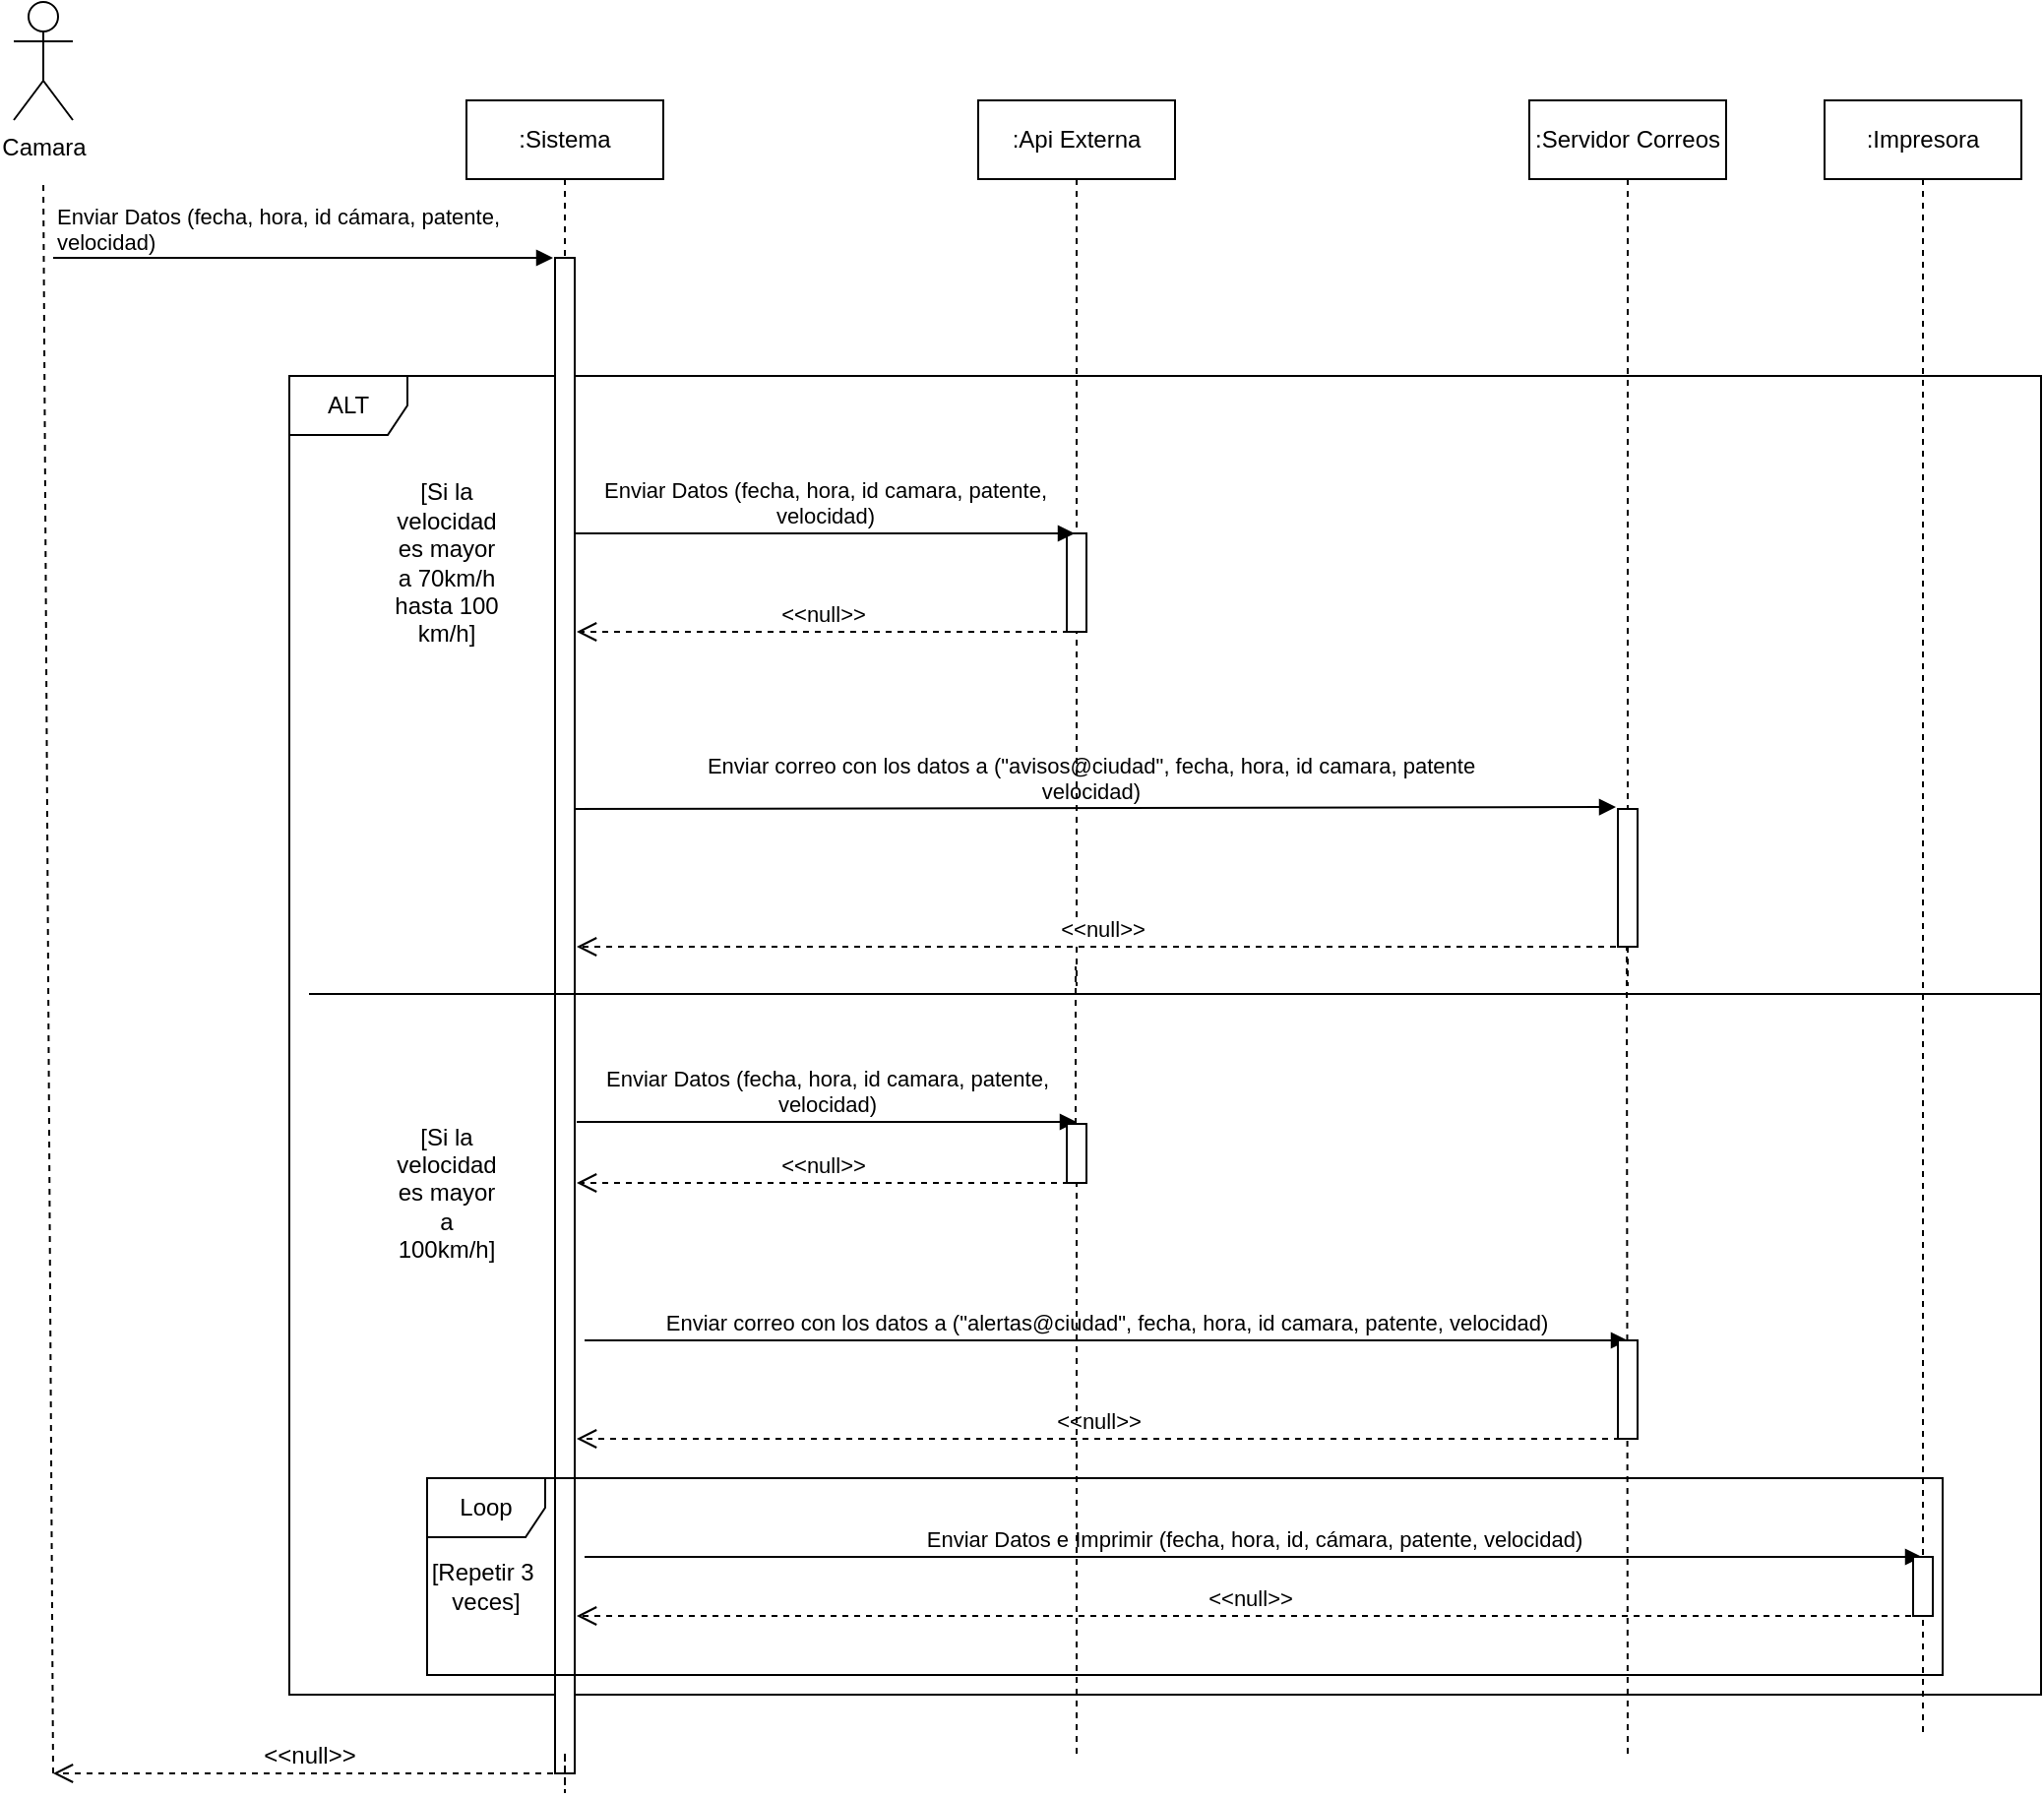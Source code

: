 <mxfile version="20.5.1" type="github">
  <diagram id="kgpKYQtTHZ0yAKxKKP6v" name="Page-1">
    <mxGraphModel dx="1157" dy="643" grid="1" gridSize="10" guides="1" tooltips="1" connect="1" arrows="1" fold="1" page="1" pageScale="1" pageWidth="850" pageHeight="1100" math="0" shadow="0">
      <root>
        <mxCell id="0" />
        <mxCell id="1" parent="0" />
        <mxCell id="IWXjz15hpdKIAv0XJfjp-61" value="ALT" style="shape=umlFrame;whiteSpace=wrap;html=1;strokeColor=default;fontFamily=Helvetica;fontSize=12;fontColor=default;fillColor=default;" parent="1" vertex="1">
          <mxGeometry x="190" y="260" width="890" height="670" as="geometry" />
        </mxCell>
        <mxCell id="IWXjz15hpdKIAv0XJfjp-43" value="Enviar correo con los datos a (&quot;alertas@ciudad&quot;, fecha, hora, id camara, patente, velocidad)" style="html=1;verticalAlign=bottom;endArrow=block;rounded=0;" parent="1" edge="1">
          <mxGeometry width="80" relative="1" as="geometry">
            <mxPoint x="340" y="750" as="sourcePoint" />
            <mxPoint x="870" y="750" as="targetPoint" />
          </mxGeometry>
        </mxCell>
        <mxCell id="IWXjz15hpdKIAv0XJfjp-1" value="Camara" style="shape=umlActor;verticalLabelPosition=bottom;verticalAlign=top;html=1;outlineConnect=0;" parent="1" vertex="1">
          <mxGeometry x="50" y="70" width="30" height="60" as="geometry" />
        </mxCell>
        <mxCell id="IWXjz15hpdKIAv0XJfjp-5" value="" style="endArrow=none;dashed=1;html=1;rounded=0;" parent="1" edge="1">
          <mxGeometry width="50" height="50" relative="1" as="geometry">
            <mxPoint x="70" y="970" as="sourcePoint" />
            <mxPoint x="65" y="160" as="targetPoint" />
          </mxGeometry>
        </mxCell>
        <mxCell id="IWXjz15hpdKIAv0XJfjp-8" value=":Sistema&lt;br&gt;" style="shape=umlLifeline;perimeter=lifelinePerimeter;whiteSpace=wrap;html=1;container=1;collapsible=0;recursiveResize=0;outlineConnect=0;" parent="1" vertex="1">
          <mxGeometry x="280" y="120" width="100" height="850" as="geometry" />
        </mxCell>
        <mxCell id="IWXjz15hpdKIAv0XJfjp-21" value="Enviar correo con los datos a (&quot;avisos@ciudad&quot;, fecha, hora, id camara, patente&lt;br&gt;velocidad)" style="html=1;verticalAlign=bottom;endArrow=block;rounded=0;entryX=-0.1;entryY=-0.014;entryDx=0;entryDy=0;entryPerimeter=0;" parent="IWXjz15hpdKIAv0XJfjp-8" target="IWXjz15hpdKIAv0XJfjp-55" edge="1">
          <mxGeometry width="80" relative="1" as="geometry">
            <mxPoint x="50" y="360" as="sourcePoint" />
            <mxPoint x="130" y="360" as="targetPoint" />
          </mxGeometry>
        </mxCell>
        <mxCell id="IWXjz15hpdKIAv0XJfjp-53" value="" style="html=1;points=[];perimeter=orthogonalPerimeter;" parent="IWXjz15hpdKIAv0XJfjp-8" vertex="1">
          <mxGeometry x="45" y="80" width="10" height="770" as="geometry" />
        </mxCell>
        <mxCell id="IWXjz15hpdKIAv0XJfjp-10" value="" style="endArrow=block;endFill=1;html=1;edgeStyle=orthogonalEdgeStyle;align=left;verticalAlign=top;rounded=0;" parent="1" edge="1">
          <mxGeometry x="-1" relative="1" as="geometry">
            <mxPoint x="70" y="200" as="sourcePoint" />
            <mxPoint x="324" y="200" as="targetPoint" />
          </mxGeometry>
        </mxCell>
        <mxCell id="IWXjz15hpdKIAv0XJfjp-11" value="Enviar Datos (fecha, hora, id cámara, patente,&lt;br&gt;velocidad)" style="edgeLabel;resizable=0;html=1;align=left;verticalAlign=bottom;" parent="IWXjz15hpdKIAv0XJfjp-10" connectable="0" vertex="1">
          <mxGeometry x="-1" relative="1" as="geometry" />
        </mxCell>
        <mxCell id="IWXjz15hpdKIAv0XJfjp-15" value=":Api Externa" style="shape=umlLifeline;perimeter=lifelinePerimeter;whiteSpace=wrap;html=1;container=1;collapsible=0;recursiveResize=0;outlineConnect=0;" parent="1" vertex="1">
          <mxGeometry x="540" y="120" width="100" height="450" as="geometry" />
        </mxCell>
        <mxCell id="IWXjz15hpdKIAv0XJfjp-19" value="&amp;lt;&amp;lt;null&amp;gt;&amp;gt;" style="html=1;verticalAlign=bottom;endArrow=open;dashed=1;endSize=8;rounded=0;" parent="IWXjz15hpdKIAv0XJfjp-15" edge="1">
          <mxGeometry relative="1" as="geometry">
            <mxPoint x="46" y="270" as="sourcePoint" />
            <mxPoint x="-204" y="270" as="targetPoint" />
          </mxGeometry>
        </mxCell>
        <mxCell id="IWXjz15hpdKIAv0XJfjp-54" value="" style="html=1;points=[];perimeter=orthogonalPerimeter;strokeColor=default;fontFamily=Helvetica;fontSize=12;fontColor=default;fillColor=default;" parent="IWXjz15hpdKIAv0XJfjp-15" vertex="1">
          <mxGeometry x="45" y="220" width="10" height="50" as="geometry" />
        </mxCell>
        <mxCell id="IWXjz15hpdKIAv0XJfjp-18" value="Enviar Datos (fecha, hora, id camara, patente, &lt;br&gt;velocidad)" style="html=1;verticalAlign=bottom;endArrow=block;rounded=0;entryX=0.5;entryY=0.1;entryDx=0;entryDy=0;entryPerimeter=0;" parent="1" edge="1">
          <mxGeometry width="80" relative="1" as="geometry">
            <mxPoint x="335" y="340" as="sourcePoint" />
            <mxPoint x="589" y="340" as="targetPoint" />
          </mxGeometry>
        </mxCell>
        <mxCell id="IWXjz15hpdKIAv0XJfjp-20" value=":Servidor Correos" style="shape=umlLifeline;perimeter=lifelinePerimeter;whiteSpace=wrap;html=1;container=1;collapsible=0;recursiveResize=0;outlineConnect=0;" parent="1" vertex="1">
          <mxGeometry x="820" y="120" width="100" height="450" as="geometry" />
        </mxCell>
        <mxCell id="IWXjz15hpdKIAv0XJfjp-22" value="&amp;lt;&amp;lt;null&amp;gt;&amp;gt;" style="html=1;verticalAlign=bottom;endArrow=open;dashed=1;endSize=8;rounded=0;" parent="IWXjz15hpdKIAv0XJfjp-20" edge="1">
          <mxGeometry relative="1" as="geometry">
            <mxPoint x="50" y="430" as="sourcePoint" />
            <mxPoint x="-484" y="430" as="targetPoint" />
          </mxGeometry>
        </mxCell>
        <mxCell id="IWXjz15hpdKIAv0XJfjp-55" value="" style="html=1;points=[];perimeter=orthogonalPerimeter;strokeColor=default;fontFamily=Helvetica;fontSize=12;fontColor=default;fillColor=default;" parent="IWXjz15hpdKIAv0XJfjp-20" vertex="1">
          <mxGeometry x="45" y="360" width="10" height="70" as="geometry" />
        </mxCell>
        <mxCell id="IWXjz15hpdKIAv0XJfjp-25" value="[Si la velocidad es mayor a 70km/h hasta 100 km/h]" style="text;html=1;strokeColor=none;fillColor=none;align=center;verticalAlign=middle;whiteSpace=wrap;rounded=0;" parent="1" vertex="1">
          <mxGeometry x="240" y="340" width="60" height="30" as="geometry" />
        </mxCell>
        <mxCell id="IWXjz15hpdKIAv0XJfjp-30" value=":Impresora" style="shape=umlLifeline;perimeter=lifelinePerimeter;whiteSpace=wrap;html=1;container=1;collapsible=0;recursiveResize=0;outlineConnect=0;" parent="1" vertex="1">
          <mxGeometry x="970" y="120" width="100" height="830" as="geometry" />
        </mxCell>
        <mxCell id="IWXjz15hpdKIAv0XJfjp-46" value="&amp;lt;&amp;lt;null&amp;gt;&amp;gt;" style="html=1;verticalAlign=bottom;endArrow=open;dashed=1;endSize=8;rounded=0;exitX=0.5;exitY=1;exitDx=0;exitDy=0;exitPerimeter=0;" parent="IWXjz15hpdKIAv0XJfjp-30" source="IWXjz15hpdKIAv0XJfjp-51" edge="1">
          <mxGeometry relative="1" as="geometry">
            <mxPoint x="36" y="770" as="sourcePoint" />
            <mxPoint x="-634" y="770" as="targetPoint" />
          </mxGeometry>
        </mxCell>
        <mxCell id="IWXjz15hpdKIAv0XJfjp-35" value="" style="endArrow=none;dashed=1;html=1;rounded=0;startArrow=none;" parent="1" source="IWXjz15hpdKIAv0XJfjp-56" edge="1">
          <mxGeometry width="50" height="50" relative="1" as="geometry">
            <mxPoint x="589.5" y="920" as="sourcePoint" />
            <mxPoint x="589.5" y="560" as="targetPoint" />
          </mxGeometry>
        </mxCell>
        <mxCell id="IWXjz15hpdKIAv0XJfjp-36" value="" style="endArrow=none;dashed=1;html=1;rounded=0;" parent="1" edge="1">
          <mxGeometry width="50" height="50" relative="1" as="geometry">
            <mxPoint x="870" y="960" as="sourcePoint" />
            <mxPoint x="869.5" y="550" as="targetPoint" />
          </mxGeometry>
        </mxCell>
        <mxCell id="IWXjz15hpdKIAv0XJfjp-40" value="Enviar Datos (fecha, hora, id camara, patente, &lt;br&gt;velocidad)" style="html=1;verticalAlign=bottom;endArrow=block;rounded=0;" parent="1" edge="1">
          <mxGeometry width="80" relative="1" as="geometry">
            <mxPoint x="336" y="639" as="sourcePoint" />
            <mxPoint x="590" y="639" as="targetPoint" />
          </mxGeometry>
        </mxCell>
        <mxCell id="IWXjz15hpdKIAv0XJfjp-41" value="&amp;lt;&amp;lt;null&amp;gt;&amp;gt;" style="html=1;verticalAlign=bottom;endArrow=open;dashed=1;endSize=8;rounded=0;" parent="1" edge="1">
          <mxGeometry relative="1" as="geometry">
            <mxPoint x="586" y="670" as="sourcePoint" />
            <mxPoint x="336" y="670" as="targetPoint" />
          </mxGeometry>
        </mxCell>
        <mxCell id="IWXjz15hpdKIAv0XJfjp-44" value="&amp;lt;&amp;lt;null&amp;gt;&amp;gt;" style="html=1;verticalAlign=bottom;endArrow=open;dashed=1;endSize=8;rounded=0;" parent="1" edge="1">
          <mxGeometry relative="1" as="geometry">
            <mxPoint x="866" y="800" as="sourcePoint" />
            <mxPoint x="336" y="800" as="targetPoint" />
          </mxGeometry>
        </mxCell>
        <mxCell id="IWXjz15hpdKIAv0XJfjp-45" value="Enviar Datos e Imprimir (fecha, hora, id, cámara, patente, velocidad)" style="html=1;verticalAlign=bottom;endArrow=block;rounded=0;" parent="1" target="IWXjz15hpdKIAv0XJfjp-30" edge="1">
          <mxGeometry width="80" relative="1" as="geometry">
            <mxPoint x="340" y="860" as="sourcePoint" />
            <mxPoint x="410" y="860" as="targetPoint" />
          </mxGeometry>
        </mxCell>
        <mxCell id="IWXjz15hpdKIAv0XJfjp-49" value="[Si la velocidad es mayor a 100km/h]" style="text;html=1;strokeColor=none;fillColor=none;align=center;verticalAlign=middle;whiteSpace=wrap;rounded=0;" parent="1" vertex="1">
          <mxGeometry x="240" y="660" width="60" height="30" as="geometry" />
        </mxCell>
        <mxCell id="IWXjz15hpdKIAv0XJfjp-50" value="" style="html=1;points=[];perimeter=orthogonalPerimeter;" parent="1" vertex="1">
          <mxGeometry x="865" y="750" width="10" height="50" as="geometry" />
        </mxCell>
        <mxCell id="IWXjz15hpdKIAv0XJfjp-51" value="" style="html=1;points=[];perimeter=orthogonalPerimeter;" parent="1" vertex="1">
          <mxGeometry x="1015" y="860" width="10" height="30" as="geometry" />
        </mxCell>
        <mxCell id="IWXjz15hpdKIAv0XJfjp-56" value="" style="html=1;points=[];perimeter=orthogonalPerimeter;strokeColor=default;fontFamily=Helvetica;fontSize=12;fontColor=default;fillColor=default;" parent="1" vertex="1">
          <mxGeometry x="585" y="640" width="10" height="30" as="geometry" />
        </mxCell>
        <mxCell id="IWXjz15hpdKIAv0XJfjp-57" value="" style="endArrow=none;dashed=1;html=1;rounded=0;" parent="1" target="IWXjz15hpdKIAv0XJfjp-56" edge="1">
          <mxGeometry width="50" height="50" relative="1" as="geometry">
            <mxPoint x="590" y="960" as="sourcePoint" />
            <mxPoint x="589.5" y="560" as="targetPoint" />
          </mxGeometry>
        </mxCell>
        <mxCell id="IWXjz15hpdKIAv0XJfjp-59" value="" style="endArrow=none;dashed=1;html=1;rounded=0;fontFamily=Helvetica;fontSize=12;fontColor=default;" parent="1" edge="1">
          <mxGeometry width="50" height="50" relative="1" as="geometry">
            <mxPoint x="330" y="960" as="sourcePoint" />
            <mxPoint x="330" y="960" as="targetPoint" />
            <Array as="points">
              <mxPoint x="330" y="980" />
            </Array>
          </mxGeometry>
        </mxCell>
        <mxCell id="IWXjz15hpdKIAv0XJfjp-60" value="&amp;lt;&amp;lt;null&amp;gt;&amp;gt;" style="html=1;verticalAlign=bottom;endArrow=open;dashed=1;endSize=8;rounded=0;fontFamily=Helvetica;fontSize=12;fontColor=default;" parent="1" edge="1">
          <mxGeometry relative="1" as="geometry">
            <mxPoint x="330" y="970" as="sourcePoint" />
            <mxPoint x="70" y="970" as="targetPoint" />
          </mxGeometry>
        </mxCell>
        <mxCell id="IWXjz15hpdKIAv0XJfjp-65" value="Loop" style="shape=umlFrame;whiteSpace=wrap;html=1;strokeColor=default;fontFamily=Helvetica;fontSize=12;fontColor=default;fillColor=default;" parent="1" vertex="1">
          <mxGeometry x="260" y="820" width="770" height="100" as="geometry" />
        </mxCell>
        <mxCell id="IWXjz15hpdKIAv0XJfjp-66" value="[Repetir 3&amp;nbsp;&lt;br&gt;veces]" style="text;html=1;strokeColor=none;fillColor=none;align=center;verticalAlign=middle;whiteSpace=wrap;rounded=0;fontFamily=Helvetica;fontSize=12;fontColor=default;" parent="1" vertex="1">
          <mxGeometry x="260" y="860" width="60" height="30" as="geometry" />
        </mxCell>
        <mxCell id="lXnHTC-4U7BQAKEIdWMb-6" value="" style="line;strokeWidth=1;fillColor=none;align=left;verticalAlign=middle;spacingTop=-1;spacingLeft=3;spacingRight=3;rotatable=0;labelPosition=right;points=[];portConstraint=eastwest;strokeColor=inherit;" vertex="1" parent="1">
          <mxGeometry x="200" y="570" width="880" height="8" as="geometry" />
        </mxCell>
      </root>
    </mxGraphModel>
  </diagram>
</mxfile>
